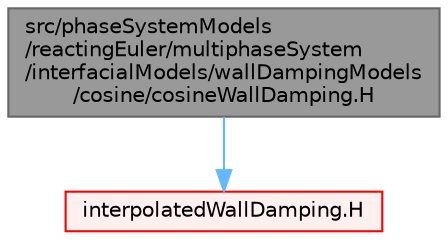 digraph "src/phaseSystemModels/reactingEuler/multiphaseSystem/interfacialModels/wallDampingModels/cosine/cosineWallDamping.H"
{
 // LATEX_PDF_SIZE
  bgcolor="transparent";
  edge [fontname=Helvetica,fontsize=10,labelfontname=Helvetica,labelfontsize=10];
  node [fontname=Helvetica,fontsize=10,shape=box,height=0.2,width=0.4];
  Node1 [id="Node000001",label="src/phaseSystemModels\l/reactingEuler/multiphaseSystem\l/interfacialModels/wallDampingModels\l/cosine/cosineWallDamping.H",height=0.2,width=0.4,color="gray40", fillcolor="grey60", style="filled", fontcolor="black",tooltip=" "];
  Node1 -> Node2 [id="edge1_Node000001_Node000002",color="steelblue1",style="solid",tooltip=" "];
  Node2 [id="Node000002",label="interpolatedWallDamping.H",height=0.2,width=0.4,color="red", fillcolor="#FFF0F0", style="filled",URL="$interpolatedWallDamping_8H.html",tooltip=" "];
}
